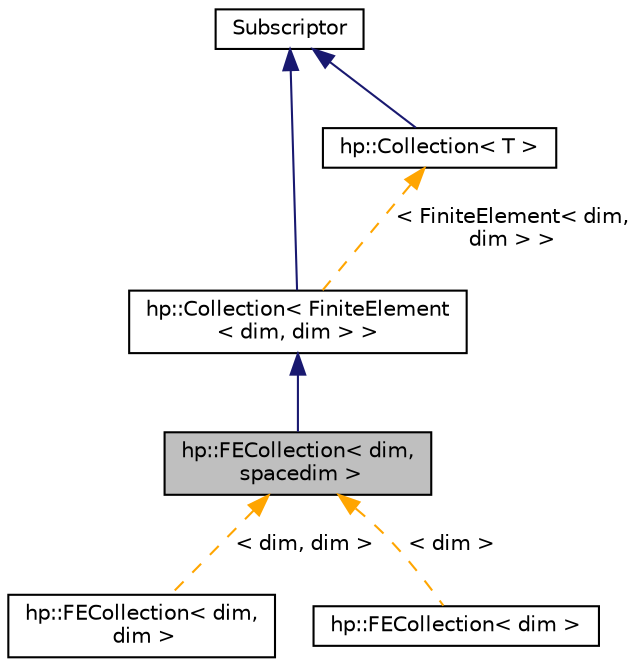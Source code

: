 digraph "hp::FECollection&lt; dim, spacedim &gt;"
{
 // LATEX_PDF_SIZE
  edge [fontname="Helvetica",fontsize="10",labelfontname="Helvetica",labelfontsize="10"];
  node [fontname="Helvetica",fontsize="10",shape=record];
  Node1 [label="hp::FECollection\< dim,\l spacedim \>",height=0.2,width=0.4,color="black", fillcolor="grey75", style="filled", fontcolor="black",tooltip=" "];
  Node2 -> Node1 [dir="back",color="midnightblue",fontsize="10",style="solid",fontname="Helvetica"];
  Node2 [label="hp::Collection\< FiniteElement\l\< dim, dim \> \>",height=0.2,width=0.4,color="black", fillcolor="white", style="filled",URL="$classhp_1_1Collection.html",tooltip=" "];
  Node3 -> Node2 [dir="back",color="midnightblue",fontsize="10",style="solid",fontname="Helvetica"];
  Node3 [label="Subscriptor",height=0.2,width=0.4,color="black", fillcolor="white", style="filled",URL="$classSubscriptor.html",tooltip=" "];
  Node4 -> Node2 [dir="back",color="orange",fontsize="10",style="dashed",label=" \< FiniteElement\< dim,\l dim \> \>" ,fontname="Helvetica"];
  Node4 [label="hp::Collection\< T \>",height=0.2,width=0.4,color="black", fillcolor="white", style="filled",URL="$classhp_1_1Collection.html",tooltip=" "];
  Node3 -> Node4 [dir="back",color="midnightblue",fontsize="10",style="solid",fontname="Helvetica"];
  Node1 -> Node5 [dir="back",color="orange",fontsize="10",style="dashed",label=" \< dim, dim \>" ,fontname="Helvetica"];
  Node5 [label="hp::FECollection\< dim,\l dim \>",height=0.2,width=0.4,color="black", fillcolor="white", style="filled",URL="$classhp_1_1FECollection.html",tooltip=" "];
  Node1 -> Node6 [dir="back",color="orange",fontsize="10",style="dashed",label=" \< dim \>" ,fontname="Helvetica"];
  Node6 [label="hp::FECollection\< dim \>",height=0.2,width=0.4,color="black", fillcolor="white", style="filled",URL="$classhp_1_1FECollection.html",tooltip=" "];
}
